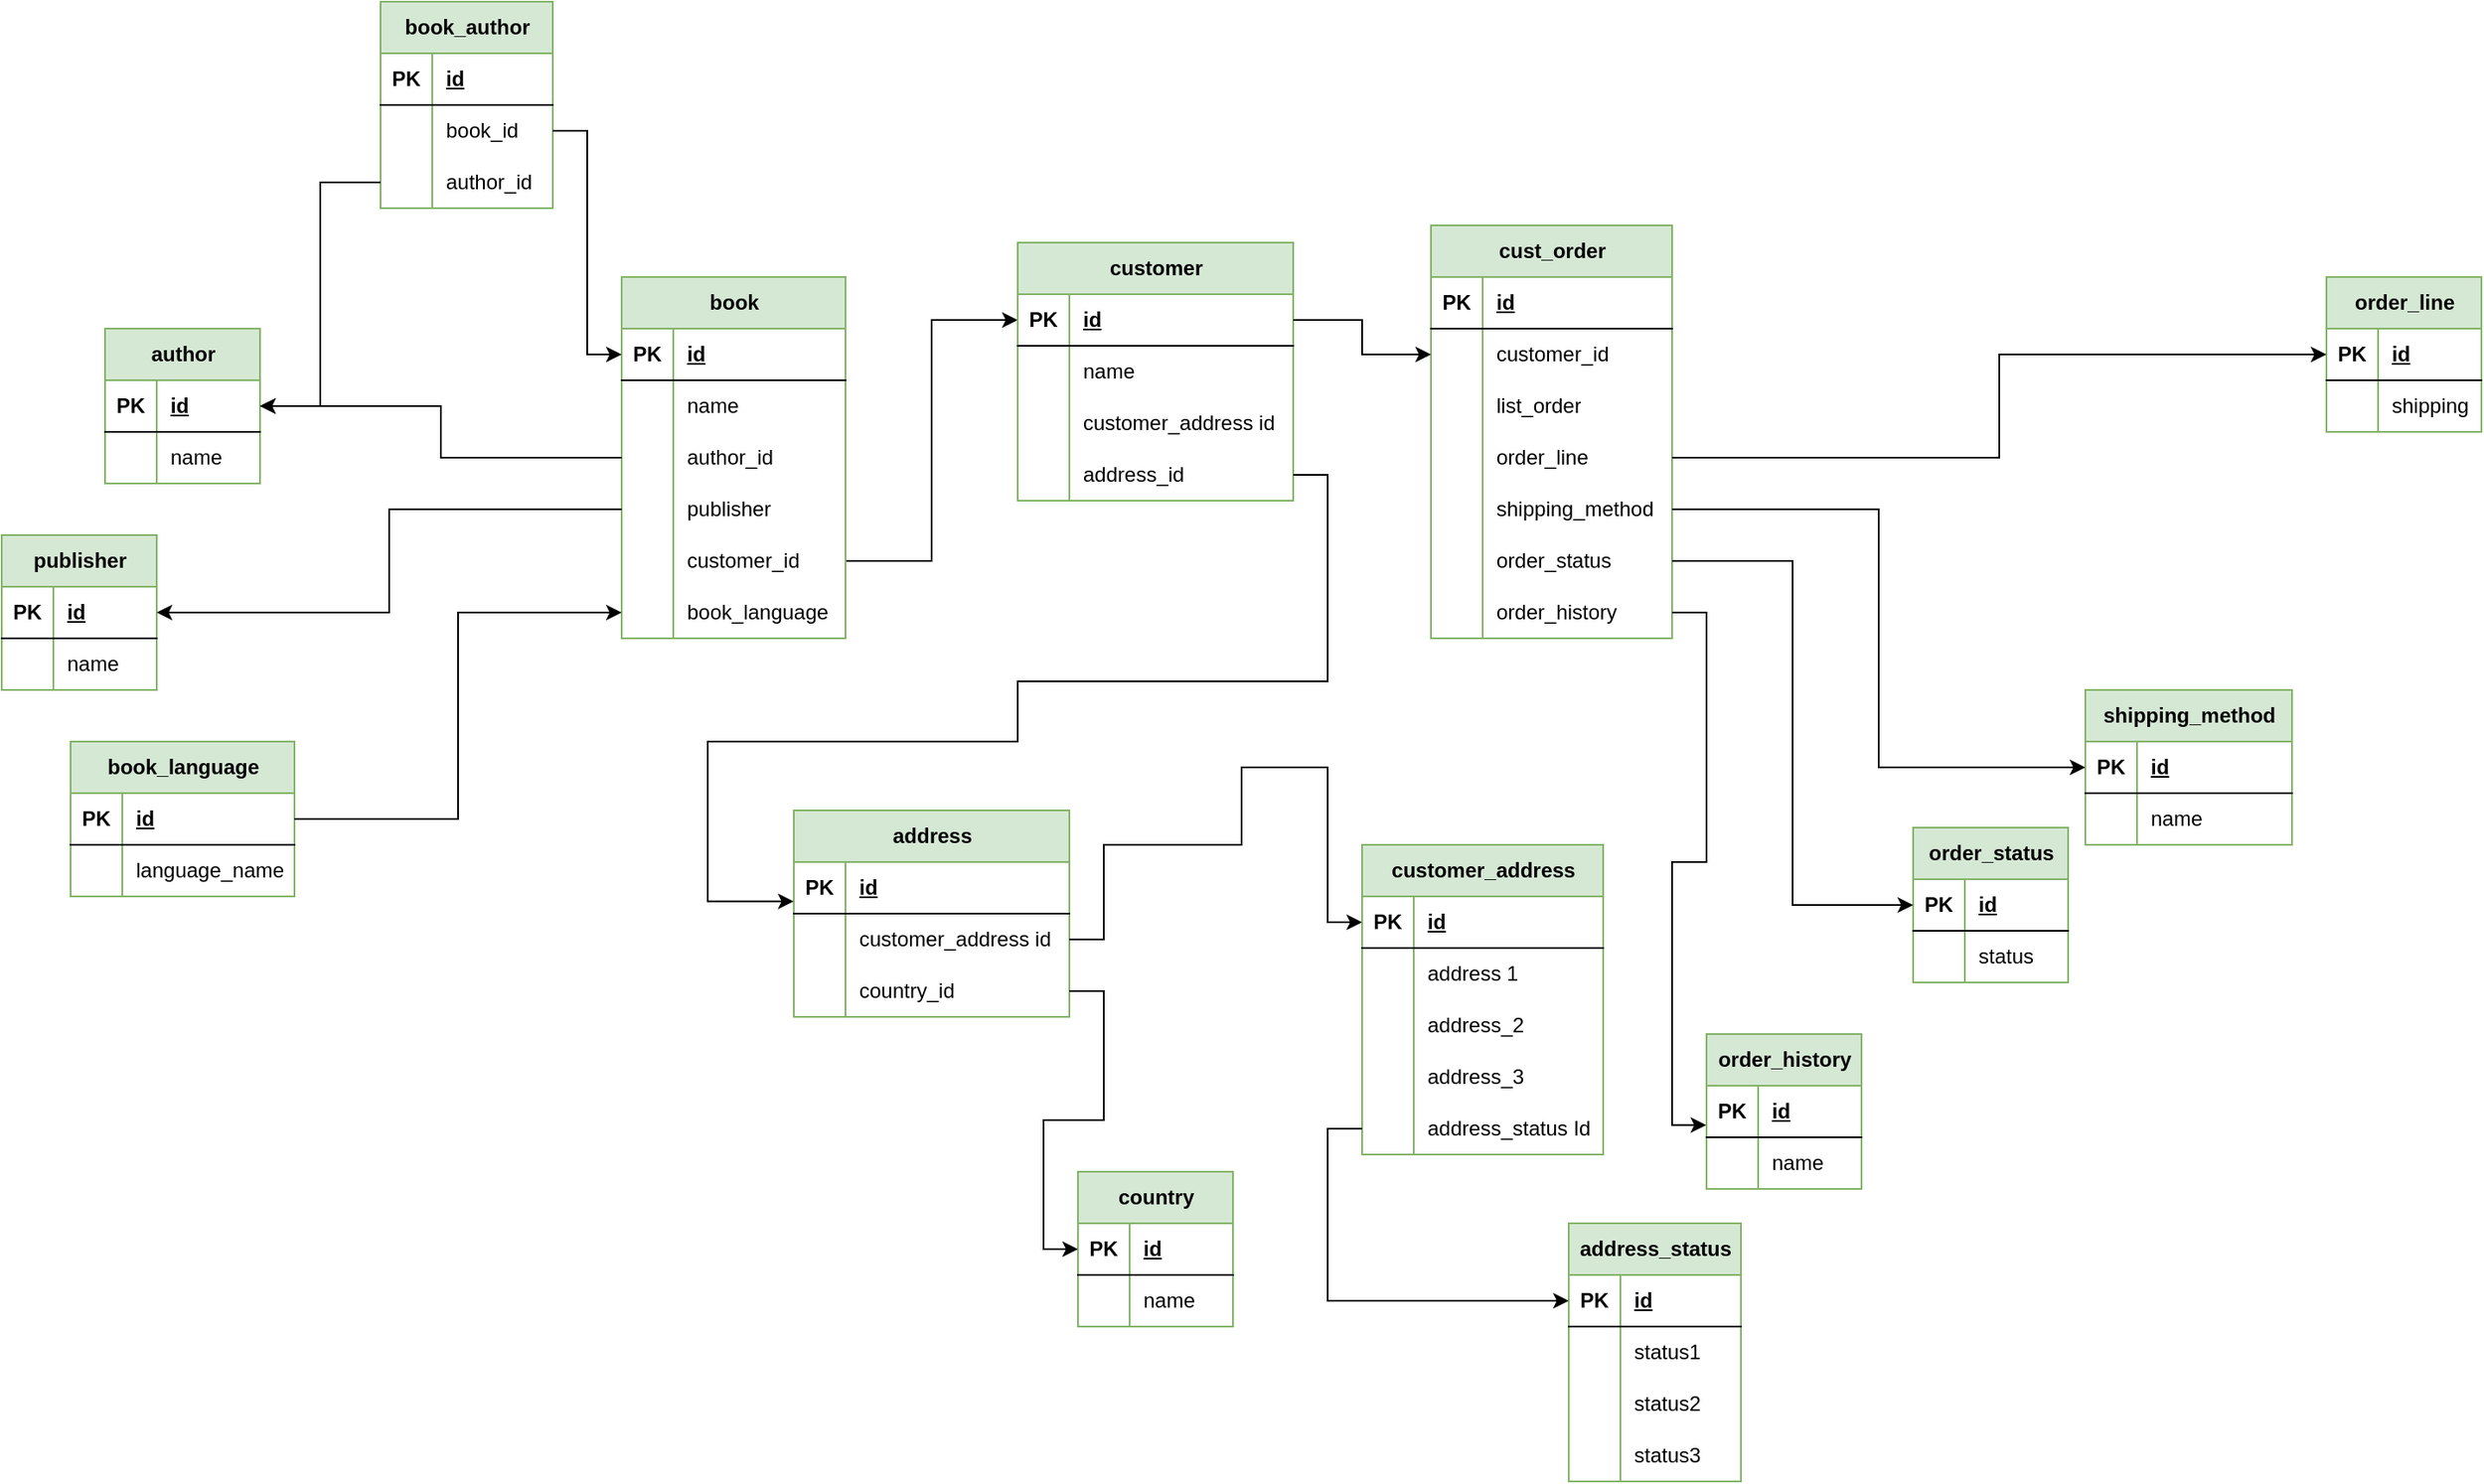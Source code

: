 <mxfile version="26.2.12">
  <diagram name="Page-1" id="R3ZCoz0_wZmg93OBy13W">
    <mxGraphModel dx="2068" dy="2085" grid="1" gridSize="10" guides="1" tooltips="1" connect="1" arrows="1" fold="1" page="1" pageScale="1" pageWidth="850" pageHeight="1100" math="0" shadow="0">
      <root>
        <mxCell id="0" />
        <mxCell id="1" parent="0" />
        <mxCell id="maJumElHT5QJQSEa1T7o-286" style="edgeStyle=orthogonalEdgeStyle;rounded=0;orthogonalLoop=1;jettySize=auto;html=1;exitX=1;exitY=0.5;exitDx=0;exitDy=0;" edge="1" parent="1" source="maJumElHT5QJQSEa1T7o-196" target="maJumElHT5QJQSEa1T7o-136">
          <mxGeometry relative="1" as="geometry" />
        </mxCell>
        <mxCell id="maJumElHT5QJQSEa1T7o-31" value="book" style="shape=table;startSize=30;container=1;collapsible=1;childLayout=tableLayout;fixedRows=1;rowLines=0;fontStyle=1;align=center;resizeLast=1;html=1;fillColor=#d5e8d4;strokeColor=#82b366;" vertex="1" parent="1">
          <mxGeometry x="460" y="20" width="130" height="210" as="geometry" />
        </mxCell>
        <mxCell id="maJumElHT5QJQSEa1T7o-32" value="" style="shape=tableRow;horizontal=0;startSize=0;swimlaneHead=0;swimlaneBody=0;fillColor=none;collapsible=0;dropTarget=0;points=[[0,0.5],[1,0.5]];portConstraint=eastwest;top=0;left=0;right=0;bottom=1;" vertex="1" parent="maJumElHT5QJQSEa1T7o-31">
          <mxGeometry y="30" width="130" height="30" as="geometry" />
        </mxCell>
        <mxCell id="maJumElHT5QJQSEa1T7o-33" value="PK" style="shape=partialRectangle;connectable=0;fillColor=none;top=0;left=0;bottom=0;right=0;fontStyle=1;overflow=hidden;whiteSpace=wrap;html=1;" vertex="1" parent="maJumElHT5QJQSEa1T7o-32">
          <mxGeometry width="30" height="30" as="geometry">
            <mxRectangle width="30" height="30" as="alternateBounds" />
          </mxGeometry>
        </mxCell>
        <mxCell id="maJumElHT5QJQSEa1T7o-34" value="id" style="shape=partialRectangle;connectable=0;fillColor=none;top=0;left=0;bottom=0;right=0;align=left;spacingLeft=6;fontStyle=5;overflow=hidden;whiteSpace=wrap;html=1;" vertex="1" parent="maJumElHT5QJQSEa1T7o-32">
          <mxGeometry x="30" width="100" height="30" as="geometry">
            <mxRectangle width="100" height="30" as="alternateBounds" />
          </mxGeometry>
        </mxCell>
        <mxCell id="maJumElHT5QJQSEa1T7o-35" value="" style="shape=tableRow;horizontal=0;startSize=0;swimlaneHead=0;swimlaneBody=0;fillColor=none;collapsible=0;dropTarget=0;points=[[0,0.5],[1,0.5]];portConstraint=eastwest;top=0;left=0;right=0;bottom=0;" vertex="1" parent="maJumElHT5QJQSEa1T7o-31">
          <mxGeometry y="60" width="130" height="30" as="geometry" />
        </mxCell>
        <mxCell id="maJumElHT5QJQSEa1T7o-36" value="" style="shape=partialRectangle;connectable=0;fillColor=none;top=0;left=0;bottom=0;right=0;editable=1;overflow=hidden;whiteSpace=wrap;html=1;" vertex="1" parent="maJumElHT5QJQSEa1T7o-35">
          <mxGeometry width="30" height="30" as="geometry">
            <mxRectangle width="30" height="30" as="alternateBounds" />
          </mxGeometry>
        </mxCell>
        <mxCell id="maJumElHT5QJQSEa1T7o-37" value="name" style="shape=partialRectangle;connectable=0;fillColor=none;top=0;left=0;bottom=0;right=0;align=left;spacingLeft=6;overflow=hidden;whiteSpace=wrap;html=1;" vertex="1" parent="maJumElHT5QJQSEa1T7o-35">
          <mxGeometry x="30" width="100" height="30" as="geometry">
            <mxRectangle width="100" height="30" as="alternateBounds" />
          </mxGeometry>
        </mxCell>
        <mxCell id="maJumElHT5QJQSEa1T7o-38" value="" style="shape=tableRow;horizontal=0;startSize=0;swimlaneHead=0;swimlaneBody=0;fillColor=none;collapsible=0;dropTarget=0;points=[[0,0.5],[1,0.5]];portConstraint=eastwest;top=0;left=0;right=0;bottom=0;" vertex="1" parent="maJumElHT5QJQSEa1T7o-31">
          <mxGeometry y="90" width="130" height="30" as="geometry" />
        </mxCell>
        <mxCell id="maJumElHT5QJQSEa1T7o-39" value="" style="shape=partialRectangle;connectable=0;fillColor=none;top=0;left=0;bottom=0;right=0;editable=1;overflow=hidden;whiteSpace=wrap;html=1;" vertex="1" parent="maJumElHT5QJQSEa1T7o-38">
          <mxGeometry width="30" height="30" as="geometry">
            <mxRectangle width="30" height="30" as="alternateBounds" />
          </mxGeometry>
        </mxCell>
        <mxCell id="maJumElHT5QJQSEa1T7o-40" value="author_id" style="shape=partialRectangle;connectable=0;fillColor=none;top=0;left=0;bottom=0;right=0;align=left;spacingLeft=6;overflow=hidden;whiteSpace=wrap;html=1;" vertex="1" parent="maJumElHT5QJQSEa1T7o-38">
          <mxGeometry x="30" width="100" height="30" as="geometry">
            <mxRectangle width="100" height="30" as="alternateBounds" />
          </mxGeometry>
        </mxCell>
        <mxCell id="maJumElHT5QJQSEa1T7o-41" value="" style="shape=tableRow;horizontal=0;startSize=0;swimlaneHead=0;swimlaneBody=0;fillColor=none;collapsible=0;dropTarget=0;points=[[0,0.5],[1,0.5]];portConstraint=eastwest;top=0;left=0;right=0;bottom=0;" vertex="1" parent="maJumElHT5QJQSEa1T7o-31">
          <mxGeometry y="120" width="130" height="30" as="geometry" />
        </mxCell>
        <mxCell id="maJumElHT5QJQSEa1T7o-42" value="" style="shape=partialRectangle;connectable=0;fillColor=none;top=0;left=0;bottom=0;right=0;editable=1;overflow=hidden;whiteSpace=wrap;html=1;" vertex="1" parent="maJumElHT5QJQSEa1T7o-41">
          <mxGeometry width="30" height="30" as="geometry">
            <mxRectangle width="30" height="30" as="alternateBounds" />
          </mxGeometry>
        </mxCell>
        <mxCell id="maJumElHT5QJQSEa1T7o-43" value="publisher" style="shape=partialRectangle;connectable=0;fillColor=none;top=0;left=0;bottom=0;right=0;align=left;spacingLeft=6;overflow=hidden;whiteSpace=wrap;html=1;" vertex="1" parent="maJumElHT5QJQSEa1T7o-41">
          <mxGeometry x="30" width="100" height="30" as="geometry">
            <mxRectangle width="100" height="30" as="alternateBounds" />
          </mxGeometry>
        </mxCell>
        <mxCell id="maJumElHT5QJQSEa1T7o-196" value="" style="shape=tableRow;horizontal=0;startSize=0;swimlaneHead=0;swimlaneBody=0;fillColor=none;collapsible=0;dropTarget=0;points=[[0,0.5],[1,0.5]];portConstraint=eastwest;top=0;left=0;right=0;bottom=0;" vertex="1" parent="maJumElHT5QJQSEa1T7o-31">
          <mxGeometry y="150" width="130" height="30" as="geometry" />
        </mxCell>
        <mxCell id="maJumElHT5QJQSEa1T7o-197" value="" style="shape=partialRectangle;connectable=0;fillColor=none;top=0;left=0;bottom=0;right=0;editable=1;overflow=hidden;whiteSpace=wrap;html=1;" vertex="1" parent="maJumElHT5QJQSEa1T7o-196">
          <mxGeometry width="30" height="30" as="geometry">
            <mxRectangle width="30" height="30" as="alternateBounds" />
          </mxGeometry>
        </mxCell>
        <mxCell id="maJumElHT5QJQSEa1T7o-198" value="customer_id" style="shape=partialRectangle;connectable=0;fillColor=none;top=0;left=0;bottom=0;right=0;align=left;spacingLeft=6;overflow=hidden;whiteSpace=wrap;html=1;" vertex="1" parent="maJumElHT5QJQSEa1T7o-196">
          <mxGeometry x="30" width="100" height="30" as="geometry">
            <mxRectangle width="100" height="30" as="alternateBounds" />
          </mxGeometry>
        </mxCell>
        <mxCell id="maJumElHT5QJQSEa1T7o-199" value="" style="shape=tableRow;horizontal=0;startSize=0;swimlaneHead=0;swimlaneBody=0;fillColor=none;collapsible=0;dropTarget=0;points=[[0,0.5],[1,0.5]];portConstraint=eastwest;top=0;left=0;right=0;bottom=0;" vertex="1" parent="maJumElHT5QJQSEa1T7o-31">
          <mxGeometry y="180" width="130" height="30" as="geometry" />
        </mxCell>
        <mxCell id="maJumElHT5QJQSEa1T7o-200" value="" style="shape=partialRectangle;connectable=0;fillColor=none;top=0;left=0;bottom=0;right=0;editable=1;overflow=hidden;whiteSpace=wrap;html=1;" vertex="1" parent="maJumElHT5QJQSEa1T7o-199">
          <mxGeometry width="30" height="30" as="geometry">
            <mxRectangle width="30" height="30" as="alternateBounds" />
          </mxGeometry>
        </mxCell>
        <mxCell id="maJumElHT5QJQSEa1T7o-201" value="book_language" style="shape=partialRectangle;connectable=0;fillColor=none;top=0;left=0;bottom=0;right=0;align=left;spacingLeft=6;overflow=hidden;whiteSpace=wrap;html=1;" vertex="1" parent="maJumElHT5QJQSEa1T7o-199">
          <mxGeometry x="30" width="100" height="30" as="geometry">
            <mxRectangle width="100" height="30" as="alternateBounds" />
          </mxGeometry>
        </mxCell>
        <mxCell id="maJumElHT5QJQSEa1T7o-44" value="author" style="shape=table;startSize=30;container=1;collapsible=1;childLayout=tableLayout;fixedRows=1;rowLines=0;fontStyle=1;align=center;resizeLast=1;html=1;fillColor=#d5e8d4;strokeColor=#82b366;" vertex="1" parent="1">
          <mxGeometry x="160" y="50" width="90" height="90" as="geometry" />
        </mxCell>
        <mxCell id="maJumElHT5QJQSEa1T7o-45" value="" style="shape=tableRow;horizontal=0;startSize=0;swimlaneHead=0;swimlaneBody=0;fillColor=none;collapsible=0;dropTarget=0;points=[[0,0.5],[1,0.5]];portConstraint=eastwest;top=0;left=0;right=0;bottom=1;" vertex="1" parent="maJumElHT5QJQSEa1T7o-44">
          <mxGeometry y="30" width="90" height="30" as="geometry" />
        </mxCell>
        <mxCell id="maJumElHT5QJQSEa1T7o-46" value="PK" style="shape=partialRectangle;connectable=0;fillColor=none;top=0;left=0;bottom=0;right=0;fontStyle=1;overflow=hidden;whiteSpace=wrap;html=1;" vertex="1" parent="maJumElHT5QJQSEa1T7o-45">
          <mxGeometry width="30" height="30" as="geometry">
            <mxRectangle width="30" height="30" as="alternateBounds" />
          </mxGeometry>
        </mxCell>
        <mxCell id="maJumElHT5QJQSEa1T7o-47" value="id" style="shape=partialRectangle;connectable=0;fillColor=none;top=0;left=0;bottom=0;right=0;align=left;spacingLeft=6;fontStyle=5;overflow=hidden;whiteSpace=wrap;html=1;" vertex="1" parent="maJumElHT5QJQSEa1T7o-45">
          <mxGeometry x="30" width="60" height="30" as="geometry">
            <mxRectangle width="60" height="30" as="alternateBounds" />
          </mxGeometry>
        </mxCell>
        <mxCell id="maJumElHT5QJQSEa1T7o-48" value="" style="shape=tableRow;horizontal=0;startSize=0;swimlaneHead=0;swimlaneBody=0;fillColor=none;collapsible=0;dropTarget=0;points=[[0,0.5],[1,0.5]];portConstraint=eastwest;top=0;left=0;right=0;bottom=0;" vertex="1" parent="maJumElHT5QJQSEa1T7o-44">
          <mxGeometry y="60" width="90" height="30" as="geometry" />
        </mxCell>
        <mxCell id="maJumElHT5QJQSEa1T7o-49" value="" style="shape=partialRectangle;connectable=0;fillColor=none;top=0;left=0;bottom=0;right=0;editable=1;overflow=hidden;whiteSpace=wrap;html=1;" vertex="1" parent="maJumElHT5QJQSEa1T7o-48">
          <mxGeometry width="30" height="30" as="geometry">
            <mxRectangle width="30" height="30" as="alternateBounds" />
          </mxGeometry>
        </mxCell>
        <mxCell id="maJumElHT5QJQSEa1T7o-50" value="name" style="shape=partialRectangle;connectable=0;fillColor=none;top=0;left=0;bottom=0;right=0;align=left;spacingLeft=6;overflow=hidden;whiteSpace=wrap;html=1;" vertex="1" parent="maJumElHT5QJQSEa1T7o-48">
          <mxGeometry x="30" width="60" height="30" as="geometry">
            <mxRectangle width="60" height="30" as="alternateBounds" />
          </mxGeometry>
        </mxCell>
        <mxCell id="maJumElHT5QJQSEa1T7o-57" value="cust_order" style="shape=table;startSize=30;container=1;collapsible=1;childLayout=tableLayout;fixedRows=1;rowLines=0;fontStyle=1;align=center;resizeLast=1;html=1;fillColor=#d5e8d4;strokeColor=#82b366;" vertex="1" parent="1">
          <mxGeometry x="930" y="-10" width="140" height="240" as="geometry" />
        </mxCell>
        <mxCell id="maJumElHT5QJQSEa1T7o-58" value="" style="shape=tableRow;horizontal=0;startSize=0;swimlaneHead=0;swimlaneBody=0;fillColor=none;collapsible=0;dropTarget=0;points=[[0,0.5],[1,0.5]];portConstraint=eastwest;top=0;left=0;right=0;bottom=1;" vertex="1" parent="maJumElHT5QJQSEa1T7o-57">
          <mxGeometry y="30" width="140" height="30" as="geometry" />
        </mxCell>
        <mxCell id="maJumElHT5QJQSEa1T7o-59" value="PK" style="shape=partialRectangle;connectable=0;fillColor=none;top=0;left=0;bottom=0;right=0;fontStyle=1;overflow=hidden;whiteSpace=wrap;html=1;" vertex="1" parent="maJumElHT5QJQSEa1T7o-58">
          <mxGeometry width="30" height="30" as="geometry">
            <mxRectangle width="30" height="30" as="alternateBounds" />
          </mxGeometry>
        </mxCell>
        <mxCell id="maJumElHT5QJQSEa1T7o-60" value="id" style="shape=partialRectangle;connectable=0;fillColor=none;top=0;left=0;bottom=0;right=0;align=left;spacingLeft=6;fontStyle=5;overflow=hidden;whiteSpace=wrap;html=1;" vertex="1" parent="maJumElHT5QJQSEa1T7o-58">
          <mxGeometry x="30" width="110" height="30" as="geometry">
            <mxRectangle width="110" height="30" as="alternateBounds" />
          </mxGeometry>
        </mxCell>
        <mxCell id="maJumElHT5QJQSEa1T7o-61" value="" style="shape=tableRow;horizontal=0;startSize=0;swimlaneHead=0;swimlaneBody=0;fillColor=none;collapsible=0;dropTarget=0;points=[[0,0.5],[1,0.5]];portConstraint=eastwest;top=0;left=0;right=0;bottom=0;" vertex="1" parent="maJumElHT5QJQSEa1T7o-57">
          <mxGeometry y="60" width="140" height="30" as="geometry" />
        </mxCell>
        <mxCell id="maJumElHT5QJQSEa1T7o-62" value="" style="shape=partialRectangle;connectable=0;fillColor=none;top=0;left=0;bottom=0;right=0;editable=1;overflow=hidden;whiteSpace=wrap;html=1;" vertex="1" parent="maJumElHT5QJQSEa1T7o-61">
          <mxGeometry width="30" height="30" as="geometry">
            <mxRectangle width="30" height="30" as="alternateBounds" />
          </mxGeometry>
        </mxCell>
        <mxCell id="maJumElHT5QJQSEa1T7o-63" value="customer_id" style="shape=partialRectangle;connectable=0;fillColor=none;top=0;left=0;bottom=0;right=0;align=left;spacingLeft=6;overflow=hidden;whiteSpace=wrap;html=1;" vertex="1" parent="maJumElHT5QJQSEa1T7o-61">
          <mxGeometry x="30" width="110" height="30" as="geometry">
            <mxRectangle width="110" height="30" as="alternateBounds" />
          </mxGeometry>
        </mxCell>
        <mxCell id="maJumElHT5QJQSEa1T7o-64" value="" style="shape=tableRow;horizontal=0;startSize=0;swimlaneHead=0;swimlaneBody=0;fillColor=none;collapsible=0;dropTarget=0;points=[[0,0.5],[1,0.5]];portConstraint=eastwest;top=0;left=0;right=0;bottom=0;" vertex="1" parent="maJumElHT5QJQSEa1T7o-57">
          <mxGeometry y="90" width="140" height="30" as="geometry" />
        </mxCell>
        <mxCell id="maJumElHT5QJQSEa1T7o-65" value="" style="shape=partialRectangle;connectable=0;fillColor=none;top=0;left=0;bottom=0;right=0;editable=1;overflow=hidden;whiteSpace=wrap;html=1;" vertex="1" parent="maJumElHT5QJQSEa1T7o-64">
          <mxGeometry width="30" height="30" as="geometry">
            <mxRectangle width="30" height="30" as="alternateBounds" />
          </mxGeometry>
        </mxCell>
        <mxCell id="maJumElHT5QJQSEa1T7o-66" value="list_order" style="shape=partialRectangle;connectable=0;fillColor=none;top=0;left=0;bottom=0;right=0;align=left;spacingLeft=6;overflow=hidden;whiteSpace=wrap;html=1;" vertex="1" parent="maJumElHT5QJQSEa1T7o-64">
          <mxGeometry x="30" width="110" height="30" as="geometry">
            <mxRectangle width="110" height="30" as="alternateBounds" />
          </mxGeometry>
        </mxCell>
        <mxCell id="maJumElHT5QJQSEa1T7o-67" value="" style="shape=tableRow;horizontal=0;startSize=0;swimlaneHead=0;swimlaneBody=0;fillColor=none;collapsible=0;dropTarget=0;points=[[0,0.5],[1,0.5]];portConstraint=eastwest;top=0;left=0;right=0;bottom=0;" vertex="1" parent="maJumElHT5QJQSEa1T7o-57">
          <mxGeometry y="120" width="140" height="30" as="geometry" />
        </mxCell>
        <mxCell id="maJumElHT5QJQSEa1T7o-68" value="" style="shape=partialRectangle;connectable=0;fillColor=none;top=0;left=0;bottom=0;right=0;editable=1;overflow=hidden;whiteSpace=wrap;html=1;" vertex="1" parent="maJumElHT5QJQSEa1T7o-67">
          <mxGeometry width="30" height="30" as="geometry">
            <mxRectangle width="30" height="30" as="alternateBounds" />
          </mxGeometry>
        </mxCell>
        <mxCell id="maJumElHT5QJQSEa1T7o-69" value="order_line" style="shape=partialRectangle;connectable=0;fillColor=none;top=0;left=0;bottom=0;right=0;align=left;spacingLeft=6;overflow=hidden;whiteSpace=wrap;html=1;" vertex="1" parent="maJumElHT5QJQSEa1T7o-67">
          <mxGeometry x="30" width="110" height="30" as="geometry">
            <mxRectangle width="110" height="30" as="alternateBounds" />
          </mxGeometry>
        </mxCell>
        <mxCell id="maJumElHT5QJQSEa1T7o-271" value="" style="shape=tableRow;horizontal=0;startSize=0;swimlaneHead=0;swimlaneBody=0;fillColor=none;collapsible=0;dropTarget=0;points=[[0,0.5],[1,0.5]];portConstraint=eastwest;top=0;left=0;right=0;bottom=0;" vertex="1" parent="maJumElHT5QJQSEa1T7o-57">
          <mxGeometry y="150" width="140" height="30" as="geometry" />
        </mxCell>
        <mxCell id="maJumElHT5QJQSEa1T7o-272" value="" style="shape=partialRectangle;connectable=0;fillColor=none;top=0;left=0;bottom=0;right=0;editable=1;overflow=hidden;whiteSpace=wrap;html=1;" vertex="1" parent="maJumElHT5QJQSEa1T7o-271">
          <mxGeometry width="30" height="30" as="geometry">
            <mxRectangle width="30" height="30" as="alternateBounds" />
          </mxGeometry>
        </mxCell>
        <mxCell id="maJumElHT5QJQSEa1T7o-273" value="shipping_method" style="shape=partialRectangle;connectable=0;fillColor=none;top=0;left=0;bottom=0;right=0;align=left;spacingLeft=6;overflow=hidden;whiteSpace=wrap;html=1;" vertex="1" parent="maJumElHT5QJQSEa1T7o-271">
          <mxGeometry x="30" width="110" height="30" as="geometry">
            <mxRectangle width="110" height="30" as="alternateBounds" />
          </mxGeometry>
        </mxCell>
        <mxCell id="maJumElHT5QJQSEa1T7o-274" value="" style="shape=tableRow;horizontal=0;startSize=0;swimlaneHead=0;swimlaneBody=0;fillColor=none;collapsible=0;dropTarget=0;points=[[0,0.5],[1,0.5]];portConstraint=eastwest;top=0;left=0;right=0;bottom=0;" vertex="1" parent="maJumElHT5QJQSEa1T7o-57">
          <mxGeometry y="180" width="140" height="30" as="geometry" />
        </mxCell>
        <mxCell id="maJumElHT5QJQSEa1T7o-275" value="" style="shape=partialRectangle;connectable=0;fillColor=none;top=0;left=0;bottom=0;right=0;editable=1;overflow=hidden;whiteSpace=wrap;html=1;" vertex="1" parent="maJumElHT5QJQSEa1T7o-274">
          <mxGeometry width="30" height="30" as="geometry">
            <mxRectangle width="30" height="30" as="alternateBounds" />
          </mxGeometry>
        </mxCell>
        <mxCell id="maJumElHT5QJQSEa1T7o-276" value="order_status" style="shape=partialRectangle;connectable=0;fillColor=none;top=0;left=0;bottom=0;right=0;align=left;spacingLeft=6;overflow=hidden;whiteSpace=wrap;html=1;" vertex="1" parent="maJumElHT5QJQSEa1T7o-274">
          <mxGeometry x="30" width="110" height="30" as="geometry">
            <mxRectangle width="110" height="30" as="alternateBounds" />
          </mxGeometry>
        </mxCell>
        <mxCell id="maJumElHT5QJQSEa1T7o-277" value="" style="shape=tableRow;horizontal=0;startSize=0;swimlaneHead=0;swimlaneBody=0;fillColor=none;collapsible=0;dropTarget=0;points=[[0,0.5],[1,0.5]];portConstraint=eastwest;top=0;left=0;right=0;bottom=0;" vertex="1" parent="maJumElHT5QJQSEa1T7o-57">
          <mxGeometry y="210" width="140" height="30" as="geometry" />
        </mxCell>
        <mxCell id="maJumElHT5QJQSEa1T7o-278" value="" style="shape=partialRectangle;connectable=0;fillColor=none;top=0;left=0;bottom=0;right=0;editable=1;overflow=hidden;whiteSpace=wrap;html=1;" vertex="1" parent="maJumElHT5QJQSEa1T7o-277">
          <mxGeometry width="30" height="30" as="geometry">
            <mxRectangle width="30" height="30" as="alternateBounds" />
          </mxGeometry>
        </mxCell>
        <mxCell id="maJumElHT5QJQSEa1T7o-279" value="order_history" style="shape=partialRectangle;connectable=0;fillColor=none;top=0;left=0;bottom=0;right=0;align=left;spacingLeft=6;overflow=hidden;whiteSpace=wrap;html=1;" vertex="1" parent="maJumElHT5QJQSEa1T7o-277">
          <mxGeometry x="30" width="110" height="30" as="geometry">
            <mxRectangle width="110" height="30" as="alternateBounds" />
          </mxGeometry>
        </mxCell>
        <mxCell id="maJumElHT5QJQSEa1T7o-70" value="publisher" style="shape=table;startSize=30;container=1;collapsible=1;childLayout=tableLayout;fixedRows=1;rowLines=0;fontStyle=1;align=center;resizeLast=1;html=1;fillColor=#d5e8d4;strokeColor=#82b366;" vertex="1" parent="1">
          <mxGeometry x="100" y="170" width="90" height="90" as="geometry" />
        </mxCell>
        <mxCell id="maJumElHT5QJQSEa1T7o-71" value="" style="shape=tableRow;horizontal=0;startSize=0;swimlaneHead=0;swimlaneBody=0;fillColor=none;collapsible=0;dropTarget=0;points=[[0,0.5],[1,0.5]];portConstraint=eastwest;top=0;left=0;right=0;bottom=1;" vertex="1" parent="maJumElHT5QJQSEa1T7o-70">
          <mxGeometry y="30" width="90" height="30" as="geometry" />
        </mxCell>
        <mxCell id="maJumElHT5QJQSEa1T7o-72" value="PK" style="shape=partialRectangle;connectable=0;fillColor=none;top=0;left=0;bottom=0;right=0;fontStyle=1;overflow=hidden;whiteSpace=wrap;html=1;" vertex="1" parent="maJumElHT5QJQSEa1T7o-71">
          <mxGeometry width="30" height="30" as="geometry">
            <mxRectangle width="30" height="30" as="alternateBounds" />
          </mxGeometry>
        </mxCell>
        <mxCell id="maJumElHT5QJQSEa1T7o-73" value="id" style="shape=partialRectangle;connectable=0;fillColor=none;top=0;left=0;bottom=0;right=0;align=left;spacingLeft=6;fontStyle=5;overflow=hidden;whiteSpace=wrap;html=1;" vertex="1" parent="maJumElHT5QJQSEa1T7o-71">
          <mxGeometry x="30" width="60" height="30" as="geometry">
            <mxRectangle width="60" height="30" as="alternateBounds" />
          </mxGeometry>
        </mxCell>
        <mxCell id="maJumElHT5QJQSEa1T7o-74" value="" style="shape=tableRow;horizontal=0;startSize=0;swimlaneHead=0;swimlaneBody=0;fillColor=none;collapsible=0;dropTarget=0;points=[[0,0.5],[1,0.5]];portConstraint=eastwest;top=0;left=0;right=0;bottom=0;" vertex="1" parent="maJumElHT5QJQSEa1T7o-70">
          <mxGeometry y="60" width="90" height="30" as="geometry" />
        </mxCell>
        <mxCell id="maJumElHT5QJQSEa1T7o-75" value="" style="shape=partialRectangle;connectable=0;fillColor=none;top=0;left=0;bottom=0;right=0;editable=1;overflow=hidden;whiteSpace=wrap;html=1;" vertex="1" parent="maJumElHT5QJQSEa1T7o-74">
          <mxGeometry width="30" height="30" as="geometry">
            <mxRectangle width="30" height="30" as="alternateBounds" />
          </mxGeometry>
        </mxCell>
        <mxCell id="maJumElHT5QJQSEa1T7o-76" value="name" style="shape=partialRectangle;connectable=0;fillColor=none;top=0;left=0;bottom=0;right=0;align=left;spacingLeft=6;overflow=hidden;whiteSpace=wrap;html=1;" vertex="1" parent="maJumElHT5QJQSEa1T7o-74">
          <mxGeometry x="30" width="60" height="30" as="geometry">
            <mxRectangle width="60" height="30" as="alternateBounds" />
          </mxGeometry>
        </mxCell>
        <mxCell id="maJumElHT5QJQSEa1T7o-83" value="address" style="shape=table;startSize=30;container=1;collapsible=1;childLayout=tableLayout;fixedRows=1;rowLines=0;fontStyle=1;align=center;resizeLast=1;html=1;fillColor=#d5e8d4;strokeColor=#82b366;" vertex="1" parent="1">
          <mxGeometry x="560" y="330" width="160" height="120" as="geometry" />
        </mxCell>
        <mxCell id="maJumElHT5QJQSEa1T7o-84" value="" style="shape=tableRow;horizontal=0;startSize=0;swimlaneHead=0;swimlaneBody=0;fillColor=none;collapsible=0;dropTarget=0;points=[[0,0.5],[1,0.5]];portConstraint=eastwest;top=0;left=0;right=0;bottom=1;" vertex="1" parent="maJumElHT5QJQSEa1T7o-83">
          <mxGeometry y="30" width="160" height="30" as="geometry" />
        </mxCell>
        <mxCell id="maJumElHT5QJQSEa1T7o-85" value="PK" style="shape=partialRectangle;connectable=0;fillColor=none;top=0;left=0;bottom=0;right=0;fontStyle=1;overflow=hidden;whiteSpace=wrap;html=1;" vertex="1" parent="maJumElHT5QJQSEa1T7o-84">
          <mxGeometry width="30" height="30" as="geometry">
            <mxRectangle width="30" height="30" as="alternateBounds" />
          </mxGeometry>
        </mxCell>
        <mxCell id="maJumElHT5QJQSEa1T7o-86" value="id" style="shape=partialRectangle;connectable=0;fillColor=none;top=0;left=0;bottom=0;right=0;align=left;spacingLeft=6;fontStyle=5;overflow=hidden;whiteSpace=wrap;html=1;" vertex="1" parent="maJumElHT5QJQSEa1T7o-84">
          <mxGeometry x="30" width="130" height="30" as="geometry">
            <mxRectangle width="130" height="30" as="alternateBounds" />
          </mxGeometry>
        </mxCell>
        <mxCell id="maJumElHT5QJQSEa1T7o-87" value="" style="shape=tableRow;horizontal=0;startSize=0;swimlaneHead=0;swimlaneBody=0;fillColor=none;collapsible=0;dropTarget=0;points=[[0,0.5],[1,0.5]];portConstraint=eastwest;top=0;left=0;right=0;bottom=0;" vertex="1" parent="maJumElHT5QJQSEa1T7o-83">
          <mxGeometry y="60" width="160" height="30" as="geometry" />
        </mxCell>
        <mxCell id="maJumElHT5QJQSEa1T7o-88" value="" style="shape=partialRectangle;connectable=0;fillColor=none;top=0;left=0;bottom=0;right=0;editable=1;overflow=hidden;whiteSpace=wrap;html=1;" vertex="1" parent="maJumElHT5QJQSEa1T7o-87">
          <mxGeometry width="30" height="30" as="geometry">
            <mxRectangle width="30" height="30" as="alternateBounds" />
          </mxGeometry>
        </mxCell>
        <mxCell id="maJumElHT5QJQSEa1T7o-89" value="customer_address id" style="shape=partialRectangle;connectable=0;fillColor=none;top=0;left=0;bottom=0;right=0;align=left;spacingLeft=6;overflow=hidden;whiteSpace=wrap;html=1;" vertex="1" parent="maJumElHT5QJQSEa1T7o-87">
          <mxGeometry x="30" width="130" height="30" as="geometry">
            <mxRectangle width="130" height="30" as="alternateBounds" />
          </mxGeometry>
        </mxCell>
        <mxCell id="maJumElHT5QJQSEa1T7o-90" value="" style="shape=tableRow;horizontal=0;startSize=0;swimlaneHead=0;swimlaneBody=0;fillColor=none;collapsible=0;dropTarget=0;points=[[0,0.5],[1,0.5]];portConstraint=eastwest;top=0;left=0;right=0;bottom=0;" vertex="1" parent="maJumElHT5QJQSEa1T7o-83">
          <mxGeometry y="90" width="160" height="30" as="geometry" />
        </mxCell>
        <mxCell id="maJumElHT5QJQSEa1T7o-91" value="" style="shape=partialRectangle;connectable=0;fillColor=none;top=0;left=0;bottom=0;right=0;editable=1;overflow=hidden;whiteSpace=wrap;html=1;" vertex="1" parent="maJumElHT5QJQSEa1T7o-90">
          <mxGeometry width="30" height="30" as="geometry">
            <mxRectangle width="30" height="30" as="alternateBounds" />
          </mxGeometry>
        </mxCell>
        <mxCell id="maJumElHT5QJQSEa1T7o-92" value="country_id" style="shape=partialRectangle;connectable=0;fillColor=none;top=0;left=0;bottom=0;right=0;align=left;spacingLeft=6;overflow=hidden;whiteSpace=wrap;html=1;" vertex="1" parent="maJumElHT5QJQSEa1T7o-90">
          <mxGeometry x="30" width="130" height="30" as="geometry">
            <mxRectangle width="130" height="30" as="alternateBounds" />
          </mxGeometry>
        </mxCell>
        <mxCell id="maJumElHT5QJQSEa1T7o-96" value="shipping_method" style="shape=table;startSize=30;container=1;collapsible=1;childLayout=tableLayout;fixedRows=1;rowLines=0;fontStyle=1;align=center;resizeLast=1;html=1;fillColor=#d5e8d4;strokeColor=#82b366;" vertex="1" parent="1">
          <mxGeometry x="1310" y="260" width="120" height="90" as="geometry" />
        </mxCell>
        <mxCell id="maJumElHT5QJQSEa1T7o-97" value="" style="shape=tableRow;horizontal=0;startSize=0;swimlaneHead=0;swimlaneBody=0;fillColor=none;collapsible=0;dropTarget=0;points=[[0,0.5],[1,0.5]];portConstraint=eastwest;top=0;left=0;right=0;bottom=1;" vertex="1" parent="maJumElHT5QJQSEa1T7o-96">
          <mxGeometry y="30" width="120" height="30" as="geometry" />
        </mxCell>
        <mxCell id="maJumElHT5QJQSEa1T7o-98" value="PK" style="shape=partialRectangle;connectable=0;fillColor=none;top=0;left=0;bottom=0;right=0;fontStyle=1;overflow=hidden;whiteSpace=wrap;html=1;" vertex="1" parent="maJumElHT5QJQSEa1T7o-97">
          <mxGeometry width="30" height="30" as="geometry">
            <mxRectangle width="30" height="30" as="alternateBounds" />
          </mxGeometry>
        </mxCell>
        <mxCell id="maJumElHT5QJQSEa1T7o-99" value="id" style="shape=partialRectangle;connectable=0;fillColor=none;top=0;left=0;bottom=0;right=0;align=left;spacingLeft=6;fontStyle=5;overflow=hidden;whiteSpace=wrap;html=1;" vertex="1" parent="maJumElHT5QJQSEa1T7o-97">
          <mxGeometry x="30" width="90" height="30" as="geometry">
            <mxRectangle width="90" height="30" as="alternateBounds" />
          </mxGeometry>
        </mxCell>
        <mxCell id="maJumElHT5QJQSEa1T7o-100" value="" style="shape=tableRow;horizontal=0;startSize=0;swimlaneHead=0;swimlaneBody=0;fillColor=none;collapsible=0;dropTarget=0;points=[[0,0.5],[1,0.5]];portConstraint=eastwest;top=0;left=0;right=0;bottom=0;" vertex="1" parent="maJumElHT5QJQSEa1T7o-96">
          <mxGeometry y="60" width="120" height="30" as="geometry" />
        </mxCell>
        <mxCell id="maJumElHT5QJQSEa1T7o-101" value="" style="shape=partialRectangle;connectable=0;fillColor=none;top=0;left=0;bottom=0;right=0;editable=1;overflow=hidden;whiteSpace=wrap;html=1;" vertex="1" parent="maJumElHT5QJQSEa1T7o-100">
          <mxGeometry width="30" height="30" as="geometry">
            <mxRectangle width="30" height="30" as="alternateBounds" />
          </mxGeometry>
        </mxCell>
        <mxCell id="maJumElHT5QJQSEa1T7o-102" value="name" style="shape=partialRectangle;connectable=0;fillColor=none;top=0;left=0;bottom=0;right=0;align=left;spacingLeft=6;overflow=hidden;whiteSpace=wrap;html=1;" vertex="1" parent="maJumElHT5QJQSEa1T7o-100">
          <mxGeometry x="30" width="90" height="30" as="geometry">
            <mxRectangle width="90" height="30" as="alternateBounds" />
          </mxGeometry>
        </mxCell>
        <mxCell id="maJumElHT5QJQSEa1T7o-109" value="customer_address" style="shape=table;startSize=30;container=1;collapsible=1;childLayout=tableLayout;fixedRows=1;rowLines=0;fontStyle=1;align=center;resizeLast=1;html=1;fillColor=#d5e8d4;strokeColor=#82b366;" vertex="1" parent="1">
          <mxGeometry x="890" y="350" width="140" height="180" as="geometry" />
        </mxCell>
        <mxCell id="maJumElHT5QJQSEa1T7o-110" value="" style="shape=tableRow;horizontal=0;startSize=0;swimlaneHead=0;swimlaneBody=0;fillColor=none;collapsible=0;dropTarget=0;points=[[0,0.5],[1,0.5]];portConstraint=eastwest;top=0;left=0;right=0;bottom=1;" vertex="1" parent="maJumElHT5QJQSEa1T7o-109">
          <mxGeometry y="30" width="140" height="30" as="geometry" />
        </mxCell>
        <mxCell id="maJumElHT5QJQSEa1T7o-111" value="PK" style="shape=partialRectangle;connectable=0;fillColor=none;top=0;left=0;bottom=0;right=0;fontStyle=1;overflow=hidden;whiteSpace=wrap;html=1;" vertex="1" parent="maJumElHT5QJQSEa1T7o-110">
          <mxGeometry width="30" height="30" as="geometry">
            <mxRectangle width="30" height="30" as="alternateBounds" />
          </mxGeometry>
        </mxCell>
        <mxCell id="maJumElHT5QJQSEa1T7o-112" value="id" style="shape=partialRectangle;connectable=0;fillColor=none;top=0;left=0;bottom=0;right=0;align=left;spacingLeft=6;fontStyle=5;overflow=hidden;whiteSpace=wrap;html=1;" vertex="1" parent="maJumElHT5QJQSEa1T7o-110">
          <mxGeometry x="30" width="110" height="30" as="geometry">
            <mxRectangle width="110" height="30" as="alternateBounds" />
          </mxGeometry>
        </mxCell>
        <mxCell id="maJumElHT5QJQSEa1T7o-113" value="" style="shape=tableRow;horizontal=0;startSize=0;swimlaneHead=0;swimlaneBody=0;fillColor=none;collapsible=0;dropTarget=0;points=[[0,0.5],[1,0.5]];portConstraint=eastwest;top=0;left=0;right=0;bottom=0;" vertex="1" parent="maJumElHT5QJQSEa1T7o-109">
          <mxGeometry y="60" width="140" height="30" as="geometry" />
        </mxCell>
        <mxCell id="maJumElHT5QJQSEa1T7o-114" value="" style="shape=partialRectangle;connectable=0;fillColor=none;top=0;left=0;bottom=0;right=0;editable=1;overflow=hidden;whiteSpace=wrap;html=1;" vertex="1" parent="maJumElHT5QJQSEa1T7o-113">
          <mxGeometry width="30" height="30" as="geometry">
            <mxRectangle width="30" height="30" as="alternateBounds" />
          </mxGeometry>
        </mxCell>
        <mxCell id="maJumElHT5QJQSEa1T7o-115" value="address 1" style="shape=partialRectangle;connectable=0;fillColor=none;top=0;left=0;bottom=0;right=0;align=left;spacingLeft=6;overflow=hidden;whiteSpace=wrap;html=1;" vertex="1" parent="maJumElHT5QJQSEa1T7o-113">
          <mxGeometry x="30" width="110" height="30" as="geometry">
            <mxRectangle width="110" height="30" as="alternateBounds" />
          </mxGeometry>
        </mxCell>
        <mxCell id="maJumElHT5QJQSEa1T7o-116" value="" style="shape=tableRow;horizontal=0;startSize=0;swimlaneHead=0;swimlaneBody=0;fillColor=none;collapsible=0;dropTarget=0;points=[[0,0.5],[1,0.5]];portConstraint=eastwest;top=0;left=0;right=0;bottom=0;" vertex="1" parent="maJumElHT5QJQSEa1T7o-109">
          <mxGeometry y="90" width="140" height="30" as="geometry" />
        </mxCell>
        <mxCell id="maJumElHT5QJQSEa1T7o-117" value="" style="shape=partialRectangle;connectable=0;fillColor=none;top=0;left=0;bottom=0;right=0;editable=1;overflow=hidden;whiteSpace=wrap;html=1;" vertex="1" parent="maJumElHT5QJQSEa1T7o-116">
          <mxGeometry width="30" height="30" as="geometry">
            <mxRectangle width="30" height="30" as="alternateBounds" />
          </mxGeometry>
        </mxCell>
        <mxCell id="maJumElHT5QJQSEa1T7o-118" value="address_2" style="shape=partialRectangle;connectable=0;fillColor=none;top=0;left=0;bottom=0;right=0;align=left;spacingLeft=6;overflow=hidden;whiteSpace=wrap;html=1;" vertex="1" parent="maJumElHT5QJQSEa1T7o-116">
          <mxGeometry x="30" width="110" height="30" as="geometry">
            <mxRectangle width="110" height="30" as="alternateBounds" />
          </mxGeometry>
        </mxCell>
        <mxCell id="maJumElHT5QJQSEa1T7o-119" value="" style="shape=tableRow;horizontal=0;startSize=0;swimlaneHead=0;swimlaneBody=0;fillColor=none;collapsible=0;dropTarget=0;points=[[0,0.5],[1,0.5]];portConstraint=eastwest;top=0;left=0;right=0;bottom=0;" vertex="1" parent="maJumElHT5QJQSEa1T7o-109">
          <mxGeometry y="120" width="140" height="30" as="geometry" />
        </mxCell>
        <mxCell id="maJumElHT5QJQSEa1T7o-120" value="" style="shape=partialRectangle;connectable=0;fillColor=none;top=0;left=0;bottom=0;right=0;editable=1;overflow=hidden;whiteSpace=wrap;html=1;" vertex="1" parent="maJumElHT5QJQSEa1T7o-119">
          <mxGeometry width="30" height="30" as="geometry">
            <mxRectangle width="30" height="30" as="alternateBounds" />
          </mxGeometry>
        </mxCell>
        <mxCell id="maJumElHT5QJQSEa1T7o-121" value="address_3" style="shape=partialRectangle;connectable=0;fillColor=none;top=0;left=0;bottom=0;right=0;align=left;spacingLeft=6;overflow=hidden;whiteSpace=wrap;html=1;" vertex="1" parent="maJumElHT5QJQSEa1T7o-119">
          <mxGeometry x="30" width="110" height="30" as="geometry">
            <mxRectangle width="110" height="30" as="alternateBounds" />
          </mxGeometry>
        </mxCell>
        <mxCell id="maJumElHT5QJQSEa1T7o-297" value="" style="shape=tableRow;horizontal=0;startSize=0;swimlaneHead=0;swimlaneBody=0;fillColor=none;collapsible=0;dropTarget=0;points=[[0,0.5],[1,0.5]];portConstraint=eastwest;top=0;left=0;right=0;bottom=0;" vertex="1" parent="maJumElHT5QJQSEa1T7o-109">
          <mxGeometry y="150" width="140" height="30" as="geometry" />
        </mxCell>
        <mxCell id="maJumElHT5QJQSEa1T7o-298" value="" style="shape=partialRectangle;connectable=0;fillColor=none;top=0;left=0;bottom=0;right=0;editable=1;overflow=hidden;whiteSpace=wrap;html=1;" vertex="1" parent="maJumElHT5QJQSEa1T7o-297">
          <mxGeometry width="30" height="30" as="geometry">
            <mxRectangle width="30" height="30" as="alternateBounds" />
          </mxGeometry>
        </mxCell>
        <mxCell id="maJumElHT5QJQSEa1T7o-299" value="address_status Id" style="shape=partialRectangle;connectable=0;fillColor=none;top=0;left=0;bottom=0;right=0;align=left;spacingLeft=6;overflow=hidden;whiteSpace=wrap;html=1;" vertex="1" parent="maJumElHT5QJQSEa1T7o-297">
          <mxGeometry x="30" width="110" height="30" as="geometry">
            <mxRectangle width="110" height="30" as="alternateBounds" />
          </mxGeometry>
        </mxCell>
        <mxCell id="maJumElHT5QJQSEa1T7o-122" value="book_author" style="shape=table;startSize=30;container=1;collapsible=1;childLayout=tableLayout;fixedRows=1;rowLines=0;fontStyle=1;align=center;resizeLast=1;html=1;fillColor=#d5e8d4;strokeColor=#82b366;" vertex="1" parent="1">
          <mxGeometry x="320" y="-140" width="100" height="120" as="geometry" />
        </mxCell>
        <mxCell id="maJumElHT5QJQSEa1T7o-123" value="" style="shape=tableRow;horizontal=0;startSize=0;swimlaneHead=0;swimlaneBody=0;fillColor=none;collapsible=0;dropTarget=0;points=[[0,0.5],[1,0.5]];portConstraint=eastwest;top=0;left=0;right=0;bottom=1;" vertex="1" parent="maJumElHT5QJQSEa1T7o-122">
          <mxGeometry y="30" width="100" height="30" as="geometry" />
        </mxCell>
        <mxCell id="maJumElHT5QJQSEa1T7o-124" value="PK" style="shape=partialRectangle;connectable=0;fillColor=none;top=0;left=0;bottom=0;right=0;fontStyle=1;overflow=hidden;whiteSpace=wrap;html=1;" vertex="1" parent="maJumElHT5QJQSEa1T7o-123">
          <mxGeometry width="30" height="30" as="geometry">
            <mxRectangle width="30" height="30" as="alternateBounds" />
          </mxGeometry>
        </mxCell>
        <mxCell id="maJumElHT5QJQSEa1T7o-125" value="id" style="shape=partialRectangle;connectable=0;fillColor=none;top=0;left=0;bottom=0;right=0;align=left;spacingLeft=6;fontStyle=5;overflow=hidden;whiteSpace=wrap;html=1;" vertex="1" parent="maJumElHT5QJQSEa1T7o-123">
          <mxGeometry x="30" width="70" height="30" as="geometry">
            <mxRectangle width="70" height="30" as="alternateBounds" />
          </mxGeometry>
        </mxCell>
        <mxCell id="maJumElHT5QJQSEa1T7o-126" value="" style="shape=tableRow;horizontal=0;startSize=0;swimlaneHead=0;swimlaneBody=0;fillColor=none;collapsible=0;dropTarget=0;points=[[0,0.5],[1,0.5]];portConstraint=eastwest;top=0;left=0;right=0;bottom=0;" vertex="1" parent="maJumElHT5QJQSEa1T7o-122">
          <mxGeometry y="60" width="100" height="30" as="geometry" />
        </mxCell>
        <mxCell id="maJumElHT5QJQSEa1T7o-127" value="" style="shape=partialRectangle;connectable=0;fillColor=none;top=0;left=0;bottom=0;right=0;editable=1;overflow=hidden;whiteSpace=wrap;html=1;" vertex="1" parent="maJumElHT5QJQSEa1T7o-126">
          <mxGeometry width="30" height="30" as="geometry">
            <mxRectangle width="30" height="30" as="alternateBounds" />
          </mxGeometry>
        </mxCell>
        <mxCell id="maJumElHT5QJQSEa1T7o-128" value="book_id" style="shape=partialRectangle;connectable=0;fillColor=none;top=0;left=0;bottom=0;right=0;align=left;spacingLeft=6;overflow=hidden;whiteSpace=wrap;html=1;" vertex="1" parent="maJumElHT5QJQSEa1T7o-126">
          <mxGeometry x="30" width="70" height="30" as="geometry">
            <mxRectangle width="70" height="30" as="alternateBounds" />
          </mxGeometry>
        </mxCell>
        <mxCell id="maJumElHT5QJQSEa1T7o-129" value="" style="shape=tableRow;horizontal=0;startSize=0;swimlaneHead=0;swimlaneBody=0;fillColor=none;collapsible=0;dropTarget=0;points=[[0,0.5],[1,0.5]];portConstraint=eastwest;top=0;left=0;right=0;bottom=0;" vertex="1" parent="maJumElHT5QJQSEa1T7o-122">
          <mxGeometry y="90" width="100" height="30" as="geometry" />
        </mxCell>
        <mxCell id="maJumElHT5QJQSEa1T7o-130" value="" style="shape=partialRectangle;connectable=0;fillColor=none;top=0;left=0;bottom=0;right=0;editable=1;overflow=hidden;whiteSpace=wrap;html=1;" vertex="1" parent="maJumElHT5QJQSEa1T7o-129">
          <mxGeometry width="30" height="30" as="geometry">
            <mxRectangle width="30" height="30" as="alternateBounds" />
          </mxGeometry>
        </mxCell>
        <mxCell id="maJumElHT5QJQSEa1T7o-131" value="author_id" style="shape=partialRectangle;connectable=0;fillColor=none;top=0;left=0;bottom=0;right=0;align=left;spacingLeft=6;overflow=hidden;whiteSpace=wrap;html=1;" vertex="1" parent="maJumElHT5QJQSEa1T7o-129">
          <mxGeometry x="30" width="70" height="30" as="geometry">
            <mxRectangle width="70" height="30" as="alternateBounds" />
          </mxGeometry>
        </mxCell>
        <mxCell id="maJumElHT5QJQSEa1T7o-135" value="customer" style="shape=table;startSize=30;container=1;collapsible=1;childLayout=tableLayout;fixedRows=1;rowLines=0;fontStyle=1;align=center;resizeLast=1;html=1;fillColor=#d5e8d4;strokeColor=#82b366;" vertex="1" parent="1">
          <mxGeometry x="690" width="160" height="150" as="geometry" />
        </mxCell>
        <mxCell id="maJumElHT5QJQSEa1T7o-136" value="" style="shape=tableRow;horizontal=0;startSize=0;swimlaneHead=0;swimlaneBody=0;fillColor=none;collapsible=0;dropTarget=0;points=[[0,0.5],[1,0.5]];portConstraint=eastwest;top=0;left=0;right=0;bottom=1;" vertex="1" parent="maJumElHT5QJQSEa1T7o-135">
          <mxGeometry y="30" width="160" height="30" as="geometry" />
        </mxCell>
        <mxCell id="maJumElHT5QJQSEa1T7o-137" value="PK" style="shape=partialRectangle;connectable=0;fillColor=none;top=0;left=0;bottom=0;right=0;fontStyle=1;overflow=hidden;whiteSpace=wrap;html=1;" vertex="1" parent="maJumElHT5QJQSEa1T7o-136">
          <mxGeometry width="30" height="30" as="geometry">
            <mxRectangle width="30" height="30" as="alternateBounds" />
          </mxGeometry>
        </mxCell>
        <mxCell id="maJumElHT5QJQSEa1T7o-138" value="id" style="shape=partialRectangle;connectable=0;fillColor=none;top=0;left=0;bottom=0;right=0;align=left;spacingLeft=6;fontStyle=5;overflow=hidden;whiteSpace=wrap;html=1;" vertex="1" parent="maJumElHT5QJQSEa1T7o-136">
          <mxGeometry x="30" width="130" height="30" as="geometry">
            <mxRectangle width="130" height="30" as="alternateBounds" />
          </mxGeometry>
        </mxCell>
        <mxCell id="maJumElHT5QJQSEa1T7o-139" value="" style="shape=tableRow;horizontal=0;startSize=0;swimlaneHead=0;swimlaneBody=0;fillColor=none;collapsible=0;dropTarget=0;points=[[0,0.5],[1,0.5]];portConstraint=eastwest;top=0;left=0;right=0;bottom=0;" vertex="1" parent="maJumElHT5QJQSEa1T7o-135">
          <mxGeometry y="60" width="160" height="30" as="geometry" />
        </mxCell>
        <mxCell id="maJumElHT5QJQSEa1T7o-140" value="" style="shape=partialRectangle;connectable=0;fillColor=none;top=0;left=0;bottom=0;right=0;editable=1;overflow=hidden;whiteSpace=wrap;html=1;" vertex="1" parent="maJumElHT5QJQSEa1T7o-139">
          <mxGeometry width="30" height="30" as="geometry">
            <mxRectangle width="30" height="30" as="alternateBounds" />
          </mxGeometry>
        </mxCell>
        <mxCell id="maJumElHT5QJQSEa1T7o-141" value="name" style="shape=partialRectangle;connectable=0;fillColor=none;top=0;left=0;bottom=0;right=0;align=left;spacingLeft=6;overflow=hidden;whiteSpace=wrap;html=1;" vertex="1" parent="maJumElHT5QJQSEa1T7o-139">
          <mxGeometry x="30" width="130" height="30" as="geometry">
            <mxRectangle width="130" height="30" as="alternateBounds" />
          </mxGeometry>
        </mxCell>
        <mxCell id="maJumElHT5QJQSEa1T7o-142" value="" style="shape=tableRow;horizontal=0;startSize=0;swimlaneHead=0;swimlaneBody=0;fillColor=none;collapsible=0;dropTarget=0;points=[[0,0.5],[1,0.5]];portConstraint=eastwest;top=0;left=0;right=0;bottom=0;" vertex="1" parent="maJumElHT5QJQSEa1T7o-135">
          <mxGeometry y="90" width="160" height="30" as="geometry" />
        </mxCell>
        <mxCell id="maJumElHT5QJQSEa1T7o-143" value="" style="shape=partialRectangle;connectable=0;fillColor=none;top=0;left=0;bottom=0;right=0;editable=1;overflow=hidden;whiteSpace=wrap;html=1;" vertex="1" parent="maJumElHT5QJQSEa1T7o-142">
          <mxGeometry width="30" height="30" as="geometry">
            <mxRectangle width="30" height="30" as="alternateBounds" />
          </mxGeometry>
        </mxCell>
        <mxCell id="maJumElHT5QJQSEa1T7o-144" value="customer_address id" style="shape=partialRectangle;connectable=0;fillColor=none;top=0;left=0;bottom=0;right=0;align=left;spacingLeft=6;overflow=hidden;whiteSpace=wrap;html=1;" vertex="1" parent="maJumElHT5QJQSEa1T7o-142">
          <mxGeometry x="30" width="130" height="30" as="geometry">
            <mxRectangle width="130" height="30" as="alternateBounds" />
          </mxGeometry>
        </mxCell>
        <mxCell id="maJumElHT5QJQSEa1T7o-145" value="" style="shape=tableRow;horizontal=0;startSize=0;swimlaneHead=0;swimlaneBody=0;fillColor=none;collapsible=0;dropTarget=0;points=[[0,0.5],[1,0.5]];portConstraint=eastwest;top=0;left=0;right=0;bottom=0;" vertex="1" parent="maJumElHT5QJQSEa1T7o-135">
          <mxGeometry y="120" width="160" height="30" as="geometry" />
        </mxCell>
        <mxCell id="maJumElHT5QJQSEa1T7o-146" value="" style="shape=partialRectangle;connectable=0;fillColor=none;top=0;left=0;bottom=0;right=0;editable=1;overflow=hidden;whiteSpace=wrap;html=1;" vertex="1" parent="maJumElHT5QJQSEa1T7o-145">
          <mxGeometry width="30" height="30" as="geometry">
            <mxRectangle width="30" height="30" as="alternateBounds" />
          </mxGeometry>
        </mxCell>
        <mxCell id="maJumElHT5QJQSEa1T7o-147" value="address_id" style="shape=partialRectangle;connectable=0;fillColor=none;top=0;left=0;bottom=0;right=0;align=left;spacingLeft=6;overflow=hidden;whiteSpace=wrap;html=1;" vertex="1" parent="maJumElHT5QJQSEa1T7o-145">
          <mxGeometry x="30" width="130" height="30" as="geometry">
            <mxRectangle width="130" height="30" as="alternateBounds" />
          </mxGeometry>
        </mxCell>
        <mxCell id="maJumElHT5QJQSEa1T7o-161" value="address_status" style="shape=table;startSize=30;container=1;collapsible=1;childLayout=tableLayout;fixedRows=1;rowLines=0;fontStyle=1;align=center;resizeLast=1;html=1;fillColor=#d5e8d4;strokeColor=#82b366;" vertex="1" parent="1">
          <mxGeometry x="1010" y="570" width="100" height="150" as="geometry" />
        </mxCell>
        <mxCell id="maJumElHT5QJQSEa1T7o-162" value="" style="shape=tableRow;horizontal=0;startSize=0;swimlaneHead=0;swimlaneBody=0;fillColor=none;collapsible=0;dropTarget=0;points=[[0,0.5],[1,0.5]];portConstraint=eastwest;top=0;left=0;right=0;bottom=1;" vertex="1" parent="maJumElHT5QJQSEa1T7o-161">
          <mxGeometry y="30" width="100" height="30" as="geometry" />
        </mxCell>
        <mxCell id="maJumElHT5QJQSEa1T7o-163" value="PK" style="shape=partialRectangle;connectable=0;fillColor=none;top=0;left=0;bottom=0;right=0;fontStyle=1;overflow=hidden;whiteSpace=wrap;html=1;" vertex="1" parent="maJumElHT5QJQSEa1T7o-162">
          <mxGeometry width="30" height="30" as="geometry">
            <mxRectangle width="30" height="30" as="alternateBounds" />
          </mxGeometry>
        </mxCell>
        <mxCell id="maJumElHT5QJQSEa1T7o-164" value="id" style="shape=partialRectangle;connectable=0;fillColor=none;top=0;left=0;bottom=0;right=0;align=left;spacingLeft=6;fontStyle=5;overflow=hidden;whiteSpace=wrap;html=1;" vertex="1" parent="maJumElHT5QJQSEa1T7o-162">
          <mxGeometry x="30" width="70" height="30" as="geometry">
            <mxRectangle width="70" height="30" as="alternateBounds" />
          </mxGeometry>
        </mxCell>
        <mxCell id="maJumElHT5QJQSEa1T7o-165" value="" style="shape=tableRow;horizontal=0;startSize=0;swimlaneHead=0;swimlaneBody=0;fillColor=none;collapsible=0;dropTarget=0;points=[[0,0.5],[1,0.5]];portConstraint=eastwest;top=0;left=0;right=0;bottom=0;" vertex="1" parent="maJumElHT5QJQSEa1T7o-161">
          <mxGeometry y="60" width="100" height="30" as="geometry" />
        </mxCell>
        <mxCell id="maJumElHT5QJQSEa1T7o-166" value="" style="shape=partialRectangle;connectable=0;fillColor=none;top=0;left=0;bottom=0;right=0;editable=1;overflow=hidden;whiteSpace=wrap;html=1;" vertex="1" parent="maJumElHT5QJQSEa1T7o-165">
          <mxGeometry width="30" height="30" as="geometry">
            <mxRectangle width="30" height="30" as="alternateBounds" />
          </mxGeometry>
        </mxCell>
        <mxCell id="maJumElHT5QJQSEa1T7o-167" value="status1" style="shape=partialRectangle;connectable=0;fillColor=none;top=0;left=0;bottom=0;right=0;align=left;spacingLeft=6;overflow=hidden;whiteSpace=wrap;html=1;" vertex="1" parent="maJumElHT5QJQSEa1T7o-165">
          <mxGeometry x="30" width="70" height="30" as="geometry">
            <mxRectangle width="70" height="30" as="alternateBounds" />
          </mxGeometry>
        </mxCell>
        <mxCell id="maJumElHT5QJQSEa1T7o-168" value="" style="shape=tableRow;horizontal=0;startSize=0;swimlaneHead=0;swimlaneBody=0;fillColor=none;collapsible=0;dropTarget=0;points=[[0,0.5],[1,0.5]];portConstraint=eastwest;top=0;left=0;right=0;bottom=0;" vertex="1" parent="maJumElHT5QJQSEa1T7o-161">
          <mxGeometry y="90" width="100" height="30" as="geometry" />
        </mxCell>
        <mxCell id="maJumElHT5QJQSEa1T7o-169" value="" style="shape=partialRectangle;connectable=0;fillColor=none;top=0;left=0;bottom=0;right=0;editable=1;overflow=hidden;whiteSpace=wrap;html=1;" vertex="1" parent="maJumElHT5QJQSEa1T7o-168">
          <mxGeometry width="30" height="30" as="geometry">
            <mxRectangle width="30" height="30" as="alternateBounds" />
          </mxGeometry>
        </mxCell>
        <mxCell id="maJumElHT5QJQSEa1T7o-170" value="status2" style="shape=partialRectangle;connectable=0;fillColor=none;top=0;left=0;bottom=0;right=0;align=left;spacingLeft=6;overflow=hidden;whiteSpace=wrap;html=1;" vertex="1" parent="maJumElHT5QJQSEa1T7o-168">
          <mxGeometry x="30" width="70" height="30" as="geometry">
            <mxRectangle width="70" height="30" as="alternateBounds" />
          </mxGeometry>
        </mxCell>
        <mxCell id="maJumElHT5QJQSEa1T7o-171" value="" style="shape=tableRow;horizontal=0;startSize=0;swimlaneHead=0;swimlaneBody=0;fillColor=none;collapsible=0;dropTarget=0;points=[[0,0.5],[1,0.5]];portConstraint=eastwest;top=0;left=0;right=0;bottom=0;" vertex="1" parent="maJumElHT5QJQSEa1T7o-161">
          <mxGeometry y="120" width="100" height="30" as="geometry" />
        </mxCell>
        <mxCell id="maJumElHT5QJQSEa1T7o-172" value="" style="shape=partialRectangle;connectable=0;fillColor=none;top=0;left=0;bottom=0;right=0;editable=1;overflow=hidden;whiteSpace=wrap;html=1;" vertex="1" parent="maJumElHT5QJQSEa1T7o-171">
          <mxGeometry width="30" height="30" as="geometry">
            <mxRectangle width="30" height="30" as="alternateBounds" />
          </mxGeometry>
        </mxCell>
        <mxCell id="maJumElHT5QJQSEa1T7o-173" value="status3" style="shape=partialRectangle;connectable=0;fillColor=none;top=0;left=0;bottom=0;right=0;align=left;spacingLeft=6;overflow=hidden;whiteSpace=wrap;html=1;" vertex="1" parent="maJumElHT5QJQSEa1T7o-171">
          <mxGeometry x="30" width="70" height="30" as="geometry">
            <mxRectangle width="70" height="30" as="alternateBounds" />
          </mxGeometry>
        </mxCell>
        <mxCell id="maJumElHT5QJQSEa1T7o-174" value="book_language" style="shape=table;startSize=30;container=1;collapsible=1;childLayout=tableLayout;fixedRows=1;rowLines=0;fontStyle=1;align=center;resizeLast=1;html=1;fillColor=#d5e8d4;strokeColor=#82b366;" vertex="1" parent="1">
          <mxGeometry x="140" y="290" width="130" height="90" as="geometry" />
        </mxCell>
        <mxCell id="maJumElHT5QJQSEa1T7o-175" value="" style="shape=tableRow;horizontal=0;startSize=0;swimlaneHead=0;swimlaneBody=0;fillColor=none;collapsible=0;dropTarget=0;points=[[0,0.5],[1,0.5]];portConstraint=eastwest;top=0;left=0;right=0;bottom=1;" vertex="1" parent="maJumElHT5QJQSEa1T7o-174">
          <mxGeometry y="30" width="130" height="30" as="geometry" />
        </mxCell>
        <mxCell id="maJumElHT5QJQSEa1T7o-176" value="PK" style="shape=partialRectangle;connectable=0;fillColor=none;top=0;left=0;bottom=0;right=0;fontStyle=1;overflow=hidden;whiteSpace=wrap;html=1;" vertex="1" parent="maJumElHT5QJQSEa1T7o-175">
          <mxGeometry width="30" height="30" as="geometry">
            <mxRectangle width="30" height="30" as="alternateBounds" />
          </mxGeometry>
        </mxCell>
        <mxCell id="maJumElHT5QJQSEa1T7o-177" value="id" style="shape=partialRectangle;connectable=0;fillColor=none;top=0;left=0;bottom=0;right=0;align=left;spacingLeft=6;fontStyle=5;overflow=hidden;whiteSpace=wrap;html=1;" vertex="1" parent="maJumElHT5QJQSEa1T7o-175">
          <mxGeometry x="30" width="100" height="30" as="geometry">
            <mxRectangle width="100" height="30" as="alternateBounds" />
          </mxGeometry>
        </mxCell>
        <mxCell id="maJumElHT5QJQSEa1T7o-178" value="" style="shape=tableRow;horizontal=0;startSize=0;swimlaneHead=0;swimlaneBody=0;fillColor=none;collapsible=0;dropTarget=0;points=[[0,0.5],[1,0.5]];portConstraint=eastwest;top=0;left=0;right=0;bottom=0;" vertex="1" parent="maJumElHT5QJQSEa1T7o-174">
          <mxGeometry y="60" width="130" height="30" as="geometry" />
        </mxCell>
        <mxCell id="maJumElHT5QJQSEa1T7o-179" value="" style="shape=partialRectangle;connectable=0;fillColor=none;top=0;left=0;bottom=0;right=0;editable=1;overflow=hidden;whiteSpace=wrap;html=1;" vertex="1" parent="maJumElHT5QJQSEa1T7o-178">
          <mxGeometry width="30" height="30" as="geometry">
            <mxRectangle width="30" height="30" as="alternateBounds" />
          </mxGeometry>
        </mxCell>
        <mxCell id="maJumElHT5QJQSEa1T7o-180" value="language_name" style="shape=partialRectangle;connectable=0;fillColor=none;top=0;left=0;bottom=0;right=0;align=left;spacingLeft=6;overflow=hidden;whiteSpace=wrap;html=1;" vertex="1" parent="maJumElHT5QJQSEa1T7o-178">
          <mxGeometry x="30" width="100" height="30" as="geometry">
            <mxRectangle width="100" height="30" as="alternateBounds" />
          </mxGeometry>
        </mxCell>
        <mxCell id="maJumElHT5QJQSEa1T7o-205" value="order_line" style="shape=table;startSize=30;container=1;collapsible=1;childLayout=tableLayout;fixedRows=1;rowLines=0;fontStyle=1;align=center;resizeLast=1;html=1;fillColor=#d5e8d4;strokeColor=#82b366;" vertex="1" parent="1">
          <mxGeometry x="1450" y="20" width="90" height="90" as="geometry" />
        </mxCell>
        <mxCell id="maJumElHT5QJQSEa1T7o-206" value="" style="shape=tableRow;horizontal=0;startSize=0;swimlaneHead=0;swimlaneBody=0;fillColor=none;collapsible=0;dropTarget=0;points=[[0,0.5],[1,0.5]];portConstraint=eastwest;top=0;left=0;right=0;bottom=1;" vertex="1" parent="maJumElHT5QJQSEa1T7o-205">
          <mxGeometry y="30" width="90" height="30" as="geometry" />
        </mxCell>
        <mxCell id="maJumElHT5QJQSEa1T7o-207" value="PK" style="shape=partialRectangle;connectable=0;fillColor=none;top=0;left=0;bottom=0;right=0;fontStyle=1;overflow=hidden;whiteSpace=wrap;html=1;" vertex="1" parent="maJumElHT5QJQSEa1T7o-206">
          <mxGeometry width="30" height="30" as="geometry">
            <mxRectangle width="30" height="30" as="alternateBounds" />
          </mxGeometry>
        </mxCell>
        <mxCell id="maJumElHT5QJQSEa1T7o-208" value="id" style="shape=partialRectangle;connectable=0;fillColor=none;top=0;left=0;bottom=0;right=0;align=left;spacingLeft=6;fontStyle=5;overflow=hidden;whiteSpace=wrap;html=1;" vertex="1" parent="maJumElHT5QJQSEa1T7o-206">
          <mxGeometry x="30" width="60" height="30" as="geometry">
            <mxRectangle width="60" height="30" as="alternateBounds" />
          </mxGeometry>
        </mxCell>
        <mxCell id="maJumElHT5QJQSEa1T7o-209" value="" style="shape=tableRow;horizontal=0;startSize=0;swimlaneHead=0;swimlaneBody=0;fillColor=none;collapsible=0;dropTarget=0;points=[[0,0.5],[1,0.5]];portConstraint=eastwest;top=0;left=0;right=0;bottom=0;" vertex="1" parent="maJumElHT5QJQSEa1T7o-205">
          <mxGeometry y="60" width="90" height="30" as="geometry" />
        </mxCell>
        <mxCell id="maJumElHT5QJQSEa1T7o-210" value="" style="shape=partialRectangle;connectable=0;fillColor=none;top=0;left=0;bottom=0;right=0;editable=1;overflow=hidden;whiteSpace=wrap;html=1;" vertex="1" parent="maJumElHT5QJQSEa1T7o-209">
          <mxGeometry width="30" height="30" as="geometry">
            <mxRectangle width="30" height="30" as="alternateBounds" />
          </mxGeometry>
        </mxCell>
        <mxCell id="maJumElHT5QJQSEa1T7o-211" value="shipping" style="shape=partialRectangle;connectable=0;fillColor=none;top=0;left=0;bottom=0;right=0;align=left;spacingLeft=6;overflow=hidden;whiteSpace=wrap;html=1;" vertex="1" parent="maJumElHT5QJQSEa1T7o-209">
          <mxGeometry x="30" width="60" height="30" as="geometry">
            <mxRectangle width="60" height="30" as="alternateBounds" />
          </mxGeometry>
        </mxCell>
        <mxCell id="maJumElHT5QJQSEa1T7o-218" value="order_history" style="shape=table;startSize=30;container=1;collapsible=1;childLayout=tableLayout;fixedRows=1;rowLines=0;fontStyle=1;align=center;resizeLast=1;html=1;fillColor=#d5e8d4;strokeColor=#82b366;" vertex="1" parent="1">
          <mxGeometry x="1090" y="460" width="90" height="90" as="geometry" />
        </mxCell>
        <mxCell id="maJumElHT5QJQSEa1T7o-219" value="" style="shape=tableRow;horizontal=0;startSize=0;swimlaneHead=0;swimlaneBody=0;fillColor=none;collapsible=0;dropTarget=0;points=[[0,0.5],[1,0.5]];portConstraint=eastwest;top=0;left=0;right=0;bottom=1;" vertex="1" parent="maJumElHT5QJQSEa1T7o-218">
          <mxGeometry y="30" width="90" height="30" as="geometry" />
        </mxCell>
        <mxCell id="maJumElHT5QJQSEa1T7o-220" value="PK" style="shape=partialRectangle;connectable=0;fillColor=none;top=0;left=0;bottom=0;right=0;fontStyle=1;overflow=hidden;whiteSpace=wrap;html=1;" vertex="1" parent="maJumElHT5QJQSEa1T7o-219">
          <mxGeometry width="30" height="30" as="geometry">
            <mxRectangle width="30" height="30" as="alternateBounds" />
          </mxGeometry>
        </mxCell>
        <mxCell id="maJumElHT5QJQSEa1T7o-221" value="id" style="shape=partialRectangle;connectable=0;fillColor=none;top=0;left=0;bottom=0;right=0;align=left;spacingLeft=6;fontStyle=5;overflow=hidden;whiteSpace=wrap;html=1;" vertex="1" parent="maJumElHT5QJQSEa1T7o-219">
          <mxGeometry x="30" width="60" height="30" as="geometry">
            <mxRectangle width="60" height="30" as="alternateBounds" />
          </mxGeometry>
        </mxCell>
        <mxCell id="maJumElHT5QJQSEa1T7o-222" value="" style="shape=tableRow;horizontal=0;startSize=0;swimlaneHead=0;swimlaneBody=0;fillColor=none;collapsible=0;dropTarget=0;points=[[0,0.5],[1,0.5]];portConstraint=eastwest;top=0;left=0;right=0;bottom=0;" vertex="1" parent="maJumElHT5QJQSEa1T7o-218">
          <mxGeometry y="60" width="90" height="30" as="geometry" />
        </mxCell>
        <mxCell id="maJumElHT5QJQSEa1T7o-223" value="" style="shape=partialRectangle;connectable=0;fillColor=none;top=0;left=0;bottom=0;right=0;editable=1;overflow=hidden;whiteSpace=wrap;html=1;" vertex="1" parent="maJumElHT5QJQSEa1T7o-222">
          <mxGeometry width="30" height="30" as="geometry">
            <mxRectangle width="30" height="30" as="alternateBounds" />
          </mxGeometry>
        </mxCell>
        <mxCell id="maJumElHT5QJQSEa1T7o-224" value="name" style="shape=partialRectangle;connectable=0;fillColor=none;top=0;left=0;bottom=0;right=0;align=left;spacingLeft=6;overflow=hidden;whiteSpace=wrap;html=1;" vertex="1" parent="maJumElHT5QJQSEa1T7o-222">
          <mxGeometry x="30" width="60" height="30" as="geometry">
            <mxRectangle width="60" height="30" as="alternateBounds" />
          </mxGeometry>
        </mxCell>
        <mxCell id="maJumElHT5QJQSEa1T7o-231" value="order_status" style="shape=table;startSize=30;container=1;collapsible=1;childLayout=tableLayout;fixedRows=1;rowLines=0;fontStyle=1;align=center;resizeLast=1;html=1;fillColor=#d5e8d4;strokeColor=#82b366;" vertex="1" parent="1">
          <mxGeometry x="1210" y="340" width="90" height="90" as="geometry" />
        </mxCell>
        <mxCell id="maJumElHT5QJQSEa1T7o-232" value="" style="shape=tableRow;horizontal=0;startSize=0;swimlaneHead=0;swimlaneBody=0;fillColor=none;collapsible=0;dropTarget=0;points=[[0,0.5],[1,0.5]];portConstraint=eastwest;top=0;left=0;right=0;bottom=1;" vertex="1" parent="maJumElHT5QJQSEa1T7o-231">
          <mxGeometry y="30" width="90" height="30" as="geometry" />
        </mxCell>
        <mxCell id="maJumElHT5QJQSEa1T7o-233" value="PK" style="shape=partialRectangle;connectable=0;fillColor=none;top=0;left=0;bottom=0;right=0;fontStyle=1;overflow=hidden;whiteSpace=wrap;html=1;" vertex="1" parent="maJumElHT5QJQSEa1T7o-232">
          <mxGeometry width="30" height="30" as="geometry">
            <mxRectangle width="30" height="30" as="alternateBounds" />
          </mxGeometry>
        </mxCell>
        <mxCell id="maJumElHT5QJQSEa1T7o-234" value="id" style="shape=partialRectangle;connectable=0;fillColor=none;top=0;left=0;bottom=0;right=0;align=left;spacingLeft=6;fontStyle=5;overflow=hidden;whiteSpace=wrap;html=1;" vertex="1" parent="maJumElHT5QJQSEa1T7o-232">
          <mxGeometry x="30" width="60" height="30" as="geometry">
            <mxRectangle width="60" height="30" as="alternateBounds" />
          </mxGeometry>
        </mxCell>
        <mxCell id="maJumElHT5QJQSEa1T7o-235" value="" style="shape=tableRow;horizontal=0;startSize=0;swimlaneHead=0;swimlaneBody=0;fillColor=none;collapsible=0;dropTarget=0;points=[[0,0.5],[1,0.5]];portConstraint=eastwest;top=0;left=0;right=0;bottom=0;" vertex="1" parent="maJumElHT5QJQSEa1T7o-231">
          <mxGeometry y="60" width="90" height="30" as="geometry" />
        </mxCell>
        <mxCell id="maJumElHT5QJQSEa1T7o-236" value="" style="shape=partialRectangle;connectable=0;fillColor=none;top=0;left=0;bottom=0;right=0;editable=1;overflow=hidden;whiteSpace=wrap;html=1;" vertex="1" parent="maJumElHT5QJQSEa1T7o-235">
          <mxGeometry width="30" height="30" as="geometry">
            <mxRectangle width="30" height="30" as="alternateBounds" />
          </mxGeometry>
        </mxCell>
        <mxCell id="maJumElHT5QJQSEa1T7o-237" value="status" style="shape=partialRectangle;connectable=0;fillColor=none;top=0;left=0;bottom=0;right=0;align=left;spacingLeft=6;overflow=hidden;whiteSpace=wrap;html=1;" vertex="1" parent="maJumElHT5QJQSEa1T7o-235">
          <mxGeometry x="30" width="60" height="30" as="geometry">
            <mxRectangle width="60" height="30" as="alternateBounds" />
          </mxGeometry>
        </mxCell>
        <mxCell id="maJumElHT5QJQSEa1T7o-148" value="country" style="shape=table;startSize=30;container=1;collapsible=1;childLayout=tableLayout;fixedRows=1;rowLines=0;fontStyle=1;align=center;resizeLast=1;html=1;fillColor=#d5e8d4;strokeColor=#82b366;" vertex="1" parent="1">
          <mxGeometry x="725" y="540" width="90" height="90" as="geometry" />
        </mxCell>
        <mxCell id="maJumElHT5QJQSEa1T7o-149" value="" style="shape=tableRow;horizontal=0;startSize=0;swimlaneHead=0;swimlaneBody=0;fillColor=none;collapsible=0;dropTarget=0;points=[[0,0.5],[1,0.5]];portConstraint=eastwest;top=0;left=0;right=0;bottom=1;" vertex="1" parent="maJumElHT5QJQSEa1T7o-148">
          <mxGeometry y="30" width="90" height="30" as="geometry" />
        </mxCell>
        <mxCell id="maJumElHT5QJQSEa1T7o-150" value="PK" style="shape=partialRectangle;connectable=0;fillColor=none;top=0;left=0;bottom=0;right=0;fontStyle=1;overflow=hidden;whiteSpace=wrap;html=1;" vertex="1" parent="maJumElHT5QJQSEa1T7o-149">
          <mxGeometry width="30" height="30" as="geometry">
            <mxRectangle width="30" height="30" as="alternateBounds" />
          </mxGeometry>
        </mxCell>
        <mxCell id="maJumElHT5QJQSEa1T7o-151" value="id" style="shape=partialRectangle;connectable=0;fillColor=none;top=0;left=0;bottom=0;right=0;align=left;spacingLeft=6;fontStyle=5;overflow=hidden;whiteSpace=wrap;html=1;" vertex="1" parent="maJumElHT5QJQSEa1T7o-149">
          <mxGeometry x="30" width="60" height="30" as="geometry">
            <mxRectangle width="60" height="30" as="alternateBounds" />
          </mxGeometry>
        </mxCell>
        <mxCell id="maJumElHT5QJQSEa1T7o-152" value="" style="shape=tableRow;horizontal=0;startSize=0;swimlaneHead=0;swimlaneBody=0;fillColor=none;collapsible=0;dropTarget=0;points=[[0,0.5],[1,0.5]];portConstraint=eastwest;top=0;left=0;right=0;bottom=0;" vertex="1" parent="maJumElHT5QJQSEa1T7o-148">
          <mxGeometry y="60" width="90" height="30" as="geometry" />
        </mxCell>
        <mxCell id="maJumElHT5QJQSEa1T7o-153" value="" style="shape=partialRectangle;connectable=0;fillColor=none;top=0;left=0;bottom=0;right=0;editable=1;overflow=hidden;whiteSpace=wrap;html=1;" vertex="1" parent="maJumElHT5QJQSEa1T7o-152">
          <mxGeometry width="30" height="30" as="geometry">
            <mxRectangle width="30" height="30" as="alternateBounds" />
          </mxGeometry>
        </mxCell>
        <mxCell id="maJumElHT5QJQSEa1T7o-154" value="name" style="shape=partialRectangle;connectable=0;fillColor=none;top=0;left=0;bottom=0;right=0;align=left;spacingLeft=6;overflow=hidden;whiteSpace=wrap;html=1;" vertex="1" parent="maJumElHT5QJQSEa1T7o-152">
          <mxGeometry x="30" width="60" height="30" as="geometry">
            <mxRectangle width="60" height="30" as="alternateBounds" />
          </mxGeometry>
        </mxCell>
        <mxCell id="maJumElHT5QJQSEa1T7o-284" style="edgeStyle=orthogonalEdgeStyle;rounded=0;orthogonalLoop=1;jettySize=auto;html=1;exitX=0;exitY=0.5;exitDx=0;exitDy=0;entryX=1;entryY=0.5;entryDx=0;entryDy=0;" edge="1" parent="1" source="maJumElHT5QJQSEa1T7o-38" target="maJumElHT5QJQSEa1T7o-44">
          <mxGeometry relative="1" as="geometry" />
        </mxCell>
        <mxCell id="maJumElHT5QJQSEa1T7o-285" style="edgeStyle=orthogonalEdgeStyle;rounded=0;orthogonalLoop=1;jettySize=auto;html=1;exitX=0;exitY=0.5;exitDx=0;exitDy=0;entryX=1;entryY=0.5;entryDx=0;entryDy=0;" edge="1" parent="1" source="maJumElHT5QJQSEa1T7o-41" target="maJumElHT5QJQSEa1T7o-71">
          <mxGeometry relative="1" as="geometry" />
        </mxCell>
        <mxCell id="maJumElHT5QJQSEa1T7o-287" style="edgeStyle=orthogonalEdgeStyle;rounded=0;orthogonalLoop=1;jettySize=auto;html=1;exitX=1;exitY=0.5;exitDx=0;exitDy=0;entryX=0;entryY=0.5;entryDx=0;entryDy=0;" edge="1" parent="1" source="maJumElHT5QJQSEa1T7o-136" target="maJumElHT5QJQSEa1T7o-61">
          <mxGeometry relative="1" as="geometry" />
        </mxCell>
        <mxCell id="maJumElHT5QJQSEa1T7o-288" style="edgeStyle=orthogonalEdgeStyle;rounded=0;orthogonalLoop=1;jettySize=auto;html=1;exitX=1;exitY=0.5;exitDx=0;exitDy=0;entryX=0;entryY=0.5;entryDx=0;entryDy=0;" edge="1" parent="1" source="maJumElHT5QJQSEa1T7o-87" target="maJumElHT5QJQSEa1T7o-110">
          <mxGeometry relative="1" as="geometry">
            <Array as="points">
              <mxPoint x="740" y="405" />
              <mxPoint x="740" y="350" />
              <mxPoint x="820" y="350" />
              <mxPoint x="820" y="305" />
              <mxPoint x="870" y="305" />
              <mxPoint x="870" y="395" />
            </Array>
          </mxGeometry>
        </mxCell>
        <mxCell id="maJumElHT5QJQSEa1T7o-289" style="edgeStyle=orthogonalEdgeStyle;rounded=0;orthogonalLoop=1;jettySize=auto;html=1;exitX=1;exitY=0.5;exitDx=0;exitDy=0;entryX=-0.002;entryY=0.763;entryDx=0;entryDy=0;entryPerimeter=0;" edge="1" parent="1" source="maJumElHT5QJQSEa1T7o-277" target="maJumElHT5QJQSEa1T7o-219">
          <mxGeometry relative="1" as="geometry" />
        </mxCell>
        <mxCell id="maJumElHT5QJQSEa1T7o-290" style="edgeStyle=orthogonalEdgeStyle;rounded=0;orthogonalLoop=1;jettySize=auto;html=1;exitX=1;exitY=0.5;exitDx=0;exitDy=0;entryX=0;entryY=0.5;entryDx=0;entryDy=0;" edge="1" parent="1" source="maJumElHT5QJQSEa1T7o-274" target="maJumElHT5QJQSEa1T7o-232">
          <mxGeometry relative="1" as="geometry" />
        </mxCell>
        <mxCell id="maJumElHT5QJQSEa1T7o-291" style="edgeStyle=orthogonalEdgeStyle;rounded=0;orthogonalLoop=1;jettySize=auto;html=1;exitX=1;exitY=0.5;exitDx=0;exitDy=0;entryX=0;entryY=0.5;entryDx=0;entryDy=0;" edge="1" parent="1" source="maJumElHT5QJQSEa1T7o-90" target="maJumElHT5QJQSEa1T7o-149">
          <mxGeometry relative="1" as="geometry" />
        </mxCell>
        <mxCell id="maJumElHT5QJQSEa1T7o-292" style="edgeStyle=orthogonalEdgeStyle;rounded=0;orthogonalLoop=1;jettySize=auto;html=1;exitX=1;exitY=0.5;exitDx=0;exitDy=0;entryX=-0.001;entryY=0.763;entryDx=0;entryDy=0;entryPerimeter=0;" edge="1" parent="1" source="maJumElHT5QJQSEa1T7o-145" target="maJumElHT5QJQSEa1T7o-84">
          <mxGeometry relative="1" as="geometry">
            <Array as="points">
              <mxPoint x="870" y="135" />
              <mxPoint x="870" y="255" />
              <mxPoint x="690" y="255" />
              <mxPoint x="690" y="290" />
              <mxPoint x="510" y="290" />
              <mxPoint x="510" y="383" />
            </Array>
          </mxGeometry>
        </mxCell>
        <mxCell id="maJumElHT5QJQSEa1T7o-293" style="edgeStyle=orthogonalEdgeStyle;rounded=0;orthogonalLoop=1;jettySize=auto;html=1;exitX=1;exitY=0.5;exitDx=0;exitDy=0;entryX=0;entryY=0.5;entryDx=0;entryDy=0;" edge="1" parent="1" source="maJumElHT5QJQSEa1T7o-271" target="maJumElHT5QJQSEa1T7o-97">
          <mxGeometry relative="1" as="geometry" />
        </mxCell>
        <mxCell id="maJumElHT5QJQSEa1T7o-294" style="edgeStyle=orthogonalEdgeStyle;rounded=0;orthogonalLoop=1;jettySize=auto;html=1;exitX=1;exitY=0.5;exitDx=0;exitDy=0;entryX=0;entryY=0.5;entryDx=0;entryDy=0;" edge="1" parent="1" source="maJumElHT5QJQSEa1T7o-67" target="maJumElHT5QJQSEa1T7o-206">
          <mxGeometry relative="1" as="geometry" />
        </mxCell>
        <mxCell id="maJumElHT5QJQSEa1T7o-295" style="edgeStyle=orthogonalEdgeStyle;rounded=0;orthogonalLoop=1;jettySize=auto;html=1;exitX=1;exitY=0.5;exitDx=0;exitDy=0;entryX=0;entryY=0.5;entryDx=0;entryDy=0;" edge="1" parent="1" source="maJumElHT5QJQSEa1T7o-126" target="maJumElHT5QJQSEa1T7o-32">
          <mxGeometry relative="1" as="geometry" />
        </mxCell>
        <mxCell id="maJumElHT5QJQSEa1T7o-296" style="edgeStyle=orthogonalEdgeStyle;rounded=0;orthogonalLoop=1;jettySize=auto;html=1;exitX=0;exitY=0.5;exitDx=0;exitDy=0;entryX=1;entryY=0.5;entryDx=0;entryDy=0;" edge="1" parent="1" source="maJumElHT5QJQSEa1T7o-129" target="maJumElHT5QJQSEa1T7o-45">
          <mxGeometry relative="1" as="geometry">
            <mxPoint x="300" y="100" as="targetPoint" />
          </mxGeometry>
        </mxCell>
        <mxCell id="maJumElHT5QJQSEa1T7o-300" style="edgeStyle=orthogonalEdgeStyle;rounded=0;orthogonalLoop=1;jettySize=auto;html=1;exitX=0;exitY=0.5;exitDx=0;exitDy=0;entryX=0;entryY=0.5;entryDx=0;entryDy=0;" edge="1" parent="1" source="maJumElHT5QJQSEa1T7o-297" target="maJumElHT5QJQSEa1T7o-162">
          <mxGeometry relative="1" as="geometry" />
        </mxCell>
        <mxCell id="maJumElHT5QJQSEa1T7o-307" style="edgeStyle=orthogonalEdgeStyle;rounded=0;orthogonalLoop=1;jettySize=auto;html=1;exitX=1;exitY=0.5;exitDx=0;exitDy=0;entryX=0;entryY=0.5;entryDx=0;entryDy=0;" edge="1" parent="1" source="maJumElHT5QJQSEa1T7o-175" target="maJumElHT5QJQSEa1T7o-199">
          <mxGeometry relative="1" as="geometry" />
        </mxCell>
      </root>
    </mxGraphModel>
  </diagram>
</mxfile>
